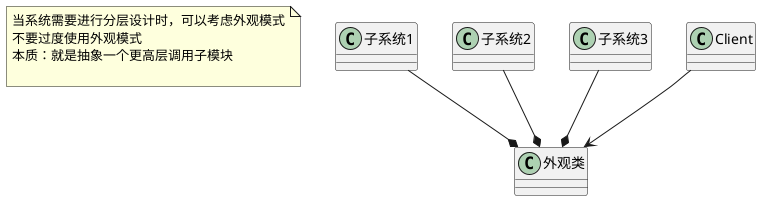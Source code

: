 @startuml

note as details
  当系统需要进行分层设计时，可以考虑外观模式
  不要过度使用外观模式
  本质：就是抽象一个更高层调用子模块

end note

class 外观类
class 子系统1
class 子系统2
class 子系统3
class Client

子系统1 --* 外观类
子系统2 --* 外观类
子系统3 --* 外观类
Client --> 外观类

@enduml